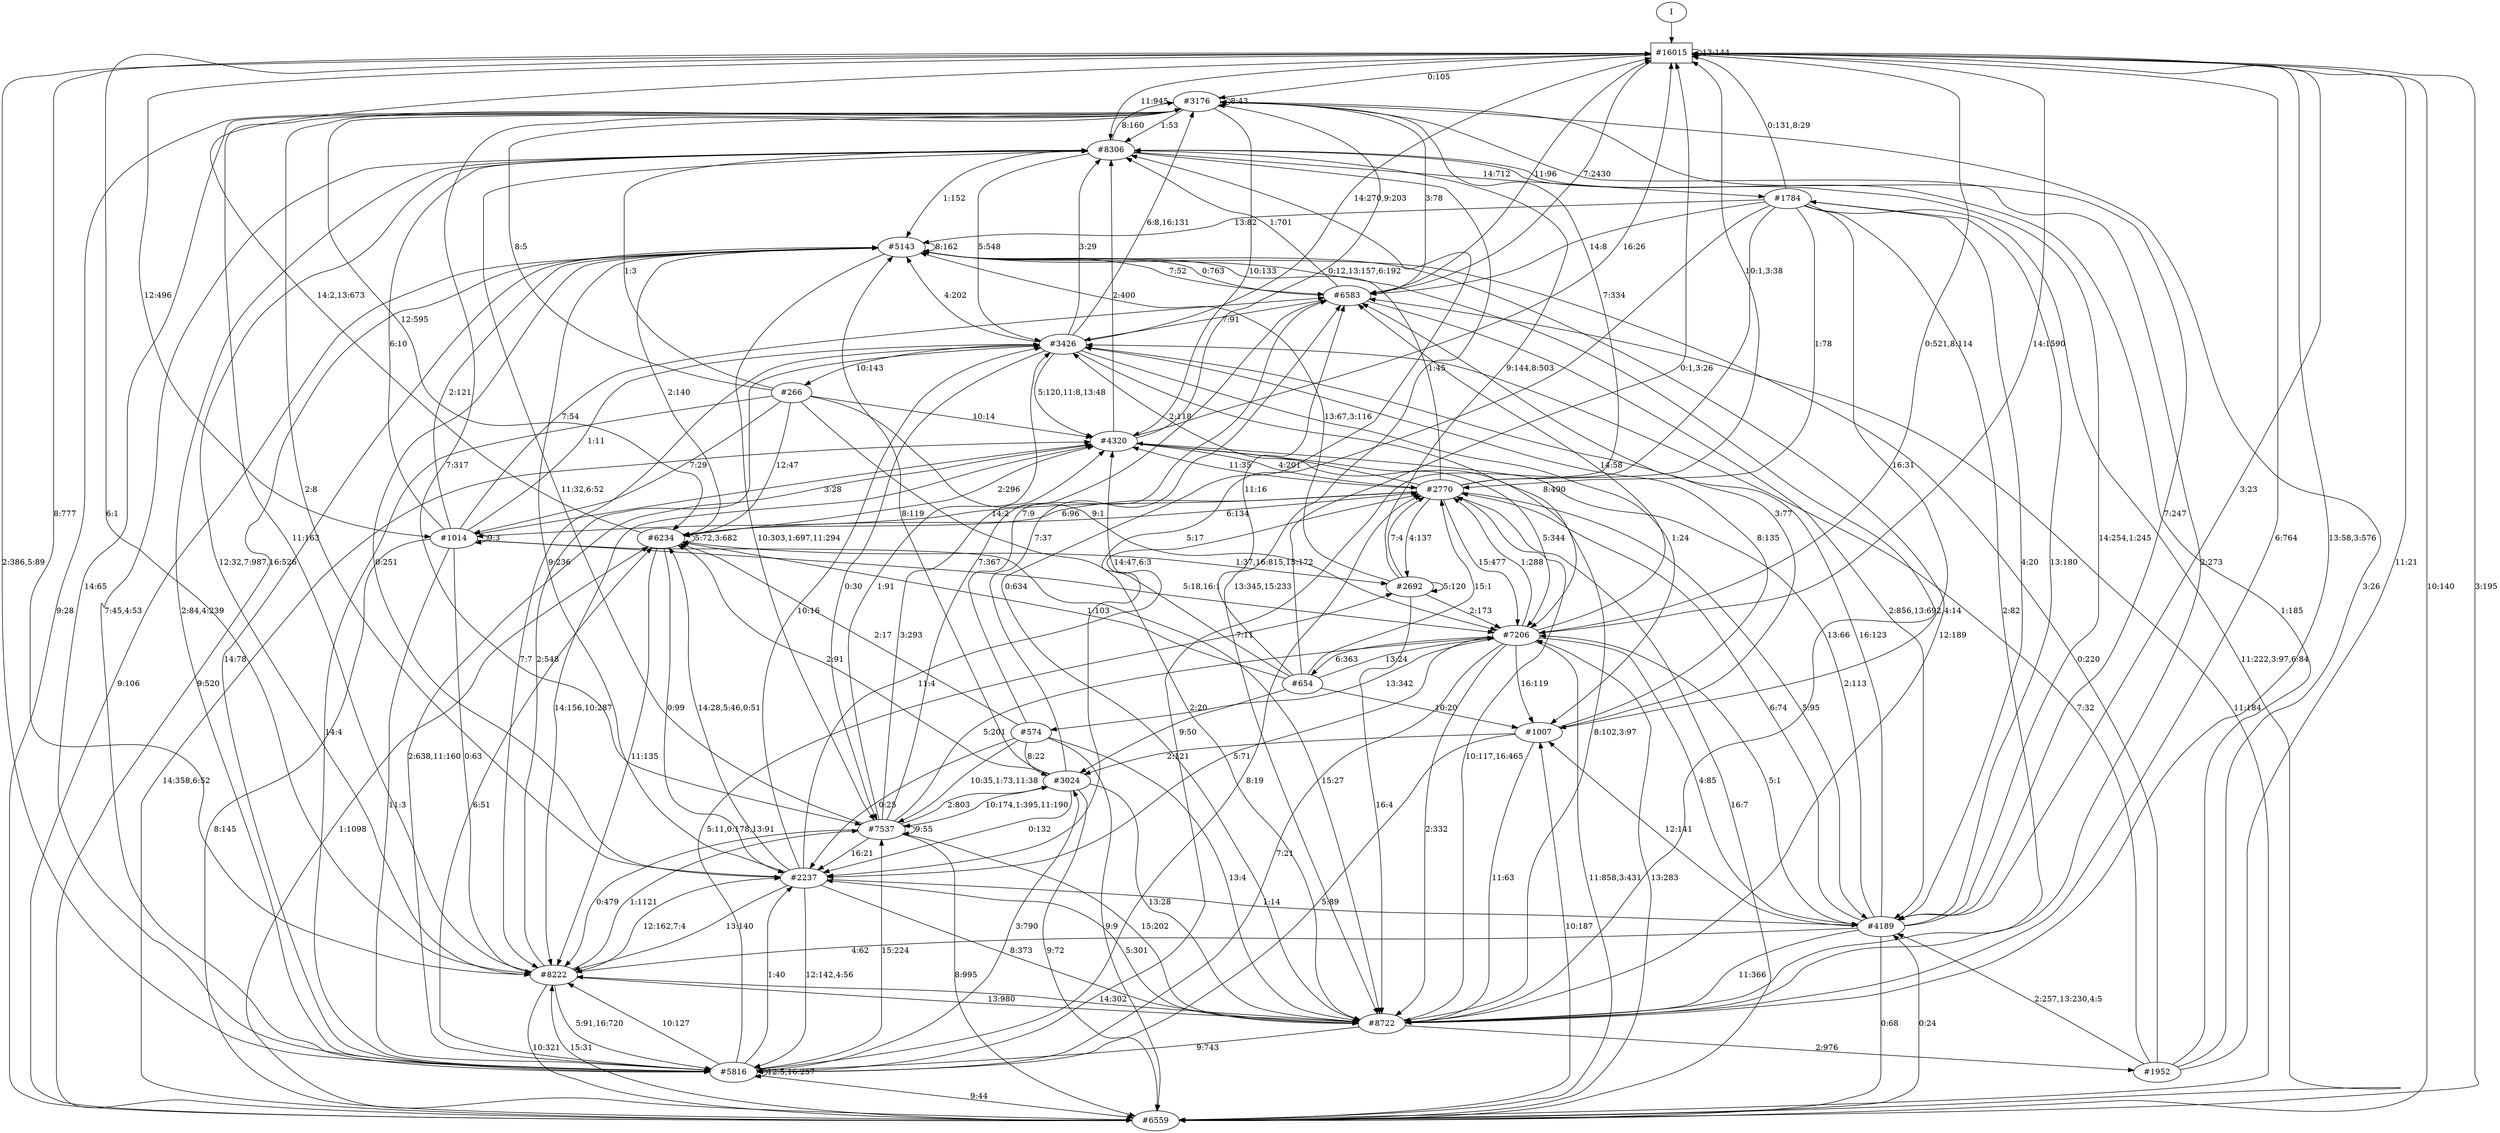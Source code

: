 // produced with flexfringe from git commitd1cf04ada0831d0605a3651971ef9a02091d8823
// dfasat/flexfringe -h=alergia -d=alergia_data -o=experiments/flexfringe_pautomac_study/flexfringe_data/exp27_n100_p0_01dfa -n=100 -p=0.01 /Users/nicholasrenninger/Google Drive/Grad School/specification learning/code/DPFA_DTS_product_experiment/dfasatInvestigations/experiments/flexfringe_pautomac_study/flexfringe_data/flexfringe_pautomac_study_train 
digraph DFA {
	0 [label="root" shape=box];
		I -> 0;
	0 [ label="#16015"  ];
		0 -> 0 [label="13:144"  ];
		0 -> 1638 [label="0:105"  ];
		0 -> 1 [label="14:1590"  ];
		0 -> 16 [label="11:945"  ];
		0 -> 41 [label="7:2430"  ];
		0 -> 25 [label="12:496"  ];
		0 -> 48 [label="2:386,5:89"  ];
		0 -> 112 [label="10:140"  ];
		0 -> 150 [label="6:764"  ];
		0 -> 194 [label="8:777"  ];
		0 -> 250 [label="3:23"  ];
	1 [ label="#7206"  ];
		1 -> 0 [label="0:521,8:114"  ];
		1 -> 1883 [label="13:342"  ];
		1 -> 2126 [label="5:71"  ];
		1 -> 41 [label="14:58"  ];
		1 -> 48 [label="7:21"  ];
		1 -> 112 [label="11:858,3:431"  ];
		1 -> 150 [label="2:332"  ];
		1 -> 250 [label="4:85"  ];
		1 -> 590 [label="6:363"  ];
		1 -> 663 [label="1:288"  ];
		1 -> 3898 [label="16:119"  ];
	663 [ label="#2770"  ];
		663 -> 0 [label="10:1,3:38"  ];
		663 -> 3313 [label="4:137"  ];
		663 -> 1638 [label="7:334"  ];
		663 -> 1 [label="15:477"  ];
		663 -> 25 [label="14:2"  ];
		663 -> 42 [label="1:45"  ];
		663 -> 112 [label="16:7"  ];
		663 -> 250 [label="5:95"  ];
		663 -> 549 [label="6:96"  ];
		663 -> 584 [label="2:118"  ];
		663 -> 1129 [label="11:35"  ];
	112 [ label="#6559"  ];
		112 -> 0 [label="3:195"  ];
		112 -> 1 [label="13:283"  ];
		112 -> 41 [label="11:184"  ];
		112 -> 42 [label="9:520"  ];
		112 -> 194 [label="15:31"  ];
		112 -> 250 [label="0:24"  ];
		112 -> 549 [label="1:1098"  ];
		112 -> 1129 [label="14:358,6:52"  ];
		112 -> 3898 [label="10:187"  ];
	549 [ label="#6234"  ];
		549 -> 0 [label="14:2,13:673"  ];
		549 -> 3313 [label="1:37,16:815,15:172"  ];
		549 -> 2126 [label="0:99"  ];
		549 -> 194 [label="11:135"  ];
		549 -> 549 [label="5:72,3:682"  ];
		549 -> 663 [label="6:134"  ];
		549 -> 1129 [label="2:296"  ];
	3313 [ label="#2692"  ];
		3313 -> 3313 [label="5:120"  ];
		3313 -> 1 [label="2:173"  ];
		3313 -> 16 [label="9:144,8:503"  ];
		3313 -> 42 [label="13:67,3:116"  ];
		3313 -> 150 [label="16:4"  ];
		3313 -> 663 [label="7:4"  ];
	1883 [ label="#574"  ];
		1883 -> 2126 [label="0:25"  ];
		1883 -> 41 [label="7:9"  ];
		1883 -> 49 [label="8:22"  ];
		1883 -> 112 [label="9:9"  ];
		1883 -> 150 [label="13:4"  ];
		1883 -> 309 [label="10:35,1:73,11:38"  ];
		1883 -> 549 [label="2:17"  ];
	590 [ label="#654"  ];
		590 -> 0 [label="0:1,3:26"  ];
		590 -> 1 [label="13:24"  ];
		590 -> 41 [label="11:16"  ];
		590 -> 49 [label="9:50"  ];
		590 -> 549 [label="1:103"  ];
		590 -> 663 [label="15:1"  ];
		590 -> 1129 [label="14:47,6:3"  ];
		590 -> 3898 [label="10:20"  ];
	48 [ label="#5816"  ];
		48 -> 3313 [label="5:11,0:178,13:91"  ];
		48 -> 2126 [label="1:40"  ];
		48 -> 16 [label="7:45,4:53"  ];
		48 -> 42 [label="14:78"  ];
		48 -> 48 [label="12:5,16:257"  ];
		48 -> 49 [label="3:790"  ];
		48 -> 112 [label="9:44"  ];
		48 -> 194 [label="10:127"  ];
		48 -> 309 [label="15:224"  ];
		48 -> 549 [label="6:51"  ];
		48 -> 663 [label="8:19"  ];
		48 -> 1129 [label="2:638,11:160"  ];
	1129 [ label="#4320"  ];
		1129 -> 0 [label="16:26"  ];
		1129 -> 1638 [label="0:12,13:157,6:192"  ];
		1129 -> 1 [label="5:344"  ];
		1129 -> 16 [label="2:400"  ];
		1129 -> 150 [label="8:102,3:97"  ];
		1129 -> 194 [label="14:156,10:287"  ];
		1129 -> 663 [label="4:201"  ];
	49 [ label="#3024"  ];
		49 -> 2126 [label="0:132"  ];
		49 -> 41 [label="7:37"  ];
		49 -> 42 [label="8:119"  ];
		49 -> 112 [label="9:72"  ];
		49 -> 150 [label="13:28"  ];
		49 -> 309 [label="10:174,1:395,11:190"  ];
		49 -> 549 [label="2:91"  ];
	25 [ label="#1014"  ];
		25 -> 1 [label="5:18,16:1"  ];
		25 -> 16 [label="6:10"  ];
		25 -> 41 [label="7:54"  ];
		25 -> 25 [label="9:3"  ];
		25 -> 42 [label="2:121"  ];
		25 -> 48 [label="11:3"  ];
		25 -> 112 [label="8:145"  ];
		25 -> 150 [label="15:27"  ];
		25 -> 194 [label="0:63"  ];
		25 -> 584 [label="1:11"  ];
		25 -> 1129 [label="3:28"  ];
	1638 [ label="#3176"  ];
		1638 -> 1638 [label="8:43"  ];
		1638 -> 16 [label="1:53"  ];
		1638 -> 48 [label="14:65"  ];
		1638 -> 112 [label="9:28"  ];
		1638 -> 150 [label="2:273"  ];
		1638 -> 309 [label="7:317"  ];
		1638 -> 549 [label="12:595"  ];
		1638 -> 1129 [label="10:133"  ];
	41 [ label="#6583"  ];
		41 -> 0 [label="11:96"  ];
		41 -> 1638 [label="3:78"  ];
		41 -> 16 [label="1:701"  ];
		41 -> 42 [label="0:763"  ];
		41 -> 250 [label="2:856,13:692,4:14"  ];
		41 -> 584 [label="7:91"  ];
	250 [ label="#4189"  ];
		250 -> 1638 [label="7:247"  ];
		250 -> 1 [label="5:1"  ];
		250 -> 16 [label="14:254,1:245"  ];
		250 -> 112 [label="0:68"  ];
		250 -> 150 [label="11:366"  ];
		250 -> 194 [label="4:62"  ];
		250 -> 414 [label="13:180"  ];
		250 -> 584 [label="16:123"  ];
		250 -> 663 [label="6:74"  ];
		250 -> 1129 [label="2:113"  ];
		250 -> 3898 [label="12:141"  ];
	3898 [ label="#1007"  ];
		3898 -> 41 [label="3:77"  ];
		3898 -> 48 [label="5:89"  ];
		3898 -> 49 [label="2:121"  ];
		3898 -> 150 [label="11:63"  ];
		3898 -> 584 [label="8:135"  ];
	42 [ label="#5143"  ];
		42 -> 2126 [label="0:251"  ];
		42 -> 41 [label="7:52"  ];
		42 -> 42 [label="8:162"  ];
		42 -> 112 [label="9:106"  ];
		42 -> 150 [label="13:66"  ];
		42 -> 309 [label="10:303,1:697,11:294"  ];
		42 -> 549 [label="2:140"  ];
	194 [ label="#8222"  ];
		194 -> 0 [label="6:1"  ];
		194 -> 1638 [label="11:163"  ];
		194 -> 2126 [label="12:162,7:4"  ];
		194 -> 48 [label="5:91,16:720"  ];
		194 -> 112 [label="10:321"  ];
		194 -> 150 [label="13:980"  ];
		194 -> 309 [label="1:1121"  ];
		194 -> 584 [label="2:548"  ];
	309 [ label="#7537"  ];
		309 -> 2126 [label="16:21"  ];
		309 -> 1 [label="5:201"  ];
		309 -> 16 [label="11:32,6:52"  ];
		309 -> 41 [label="7:367"  ];
		309 -> 49 [label="2:803"  ];
		309 -> 112 [label="8:995"  ];
		309 -> 150 [label="15:202"  ];
		309 -> 194 [label="0:479"  ];
		309 -> 309 [label="9:55"  ];
		309 -> 584 [label="1:91"  ];
		309 -> 1129 [label="3:293"  ];
	16 [ label="#8306"  ];
		16 -> 1638 [label="8:160"  ];
		16 -> 42 [label="1:152"  ];
		16 -> 48 [label="2:84,4:239"  ];
		16 -> 150 [label="13:345,15:233"  ];
		16 -> 194 [label="12:32,7:987,16:526"  ];
		16 -> 414 [label="14:712"  ];
		16 -> 584 [label="5:548"  ];
	414 [ label="#1784"  ];
		414 -> 0 [label="0:131,8:29"  ];
		414 -> 2126 [label="5:17"  ];
		414 -> 41 [label="14:8"  ];
		414 -> 42 [label="13:82"  ];
		414 -> 48 [label="7:11"  ];
		414 -> 112 [label="11:222,3:97,6:84"  ];
		414 -> 150 [label="2:82"  ];
		414 -> 250 [label="4:20"  ];
		414 -> 663 [label="1:78"  ];
		414 -> 3898 [label="16:31"  ];
	584 [ label="#3426"  ];
		584 -> 0 [label="14:270,9:203"  ];
		584 -> 1638 [label="6:8,16:131"  ];
		584 -> 1 [label="8:490"  ];
		584 -> 16 [label="3:29"  ];
		584 -> 42 [label="4:202"  ];
		584 -> 194 [label="7:7"  ];
		584 -> 309 [label="0:30"  ];
		584 -> 1129 [label="5:120,11:8,13:48"  ];
		584 -> 3898 [label="1:24"  ];
		584 -> 14888 [label="10:143"  ];
	14888 [ label="#266"  ];
		14888 -> 1638 [label="8:5"  ];
		14888 -> 1 [label="9:1"  ];
		14888 -> 16 [label="1:3"  ];
		14888 -> 25 [label="7:29"  ];
		14888 -> 48 [label="14:4"  ];
		14888 -> 150 [label="2:20"  ];
		14888 -> 549 [label="12:47"  ];
		14888 -> 1129 [label="10:14"  ];
	150 [ label="#8722"  ];
		150 -> 0 [label="13:58,3:576"  ];
		150 -> 2126 [label="5:301"  ];
		150 -> 16 [label="0:634"  ];
		150 -> 42 [label="12:189"  ];
		150 -> 48 [label="9:743"  ];
		150 -> 194 [label="14:302"  ];
		150 -> 524 [label="2:976"  ];
		150 -> 663 [label="10:117,16:465"  ];
	524 [ label="#1952"  ];
		524 -> 0 [label="11:21"  ];
		524 -> 1638 [label="3:26"  ];
		524 -> 16 [label="1:185"  ];
		524 -> 42 [label="0:220"  ];
		524 -> 250 [label="2:257,13:230,4:5"  ];
		524 -> 584 [label="7:32"  ];
	2126 [ label="#2237"  ];
		2126 -> 1638 [label="2:8"  ];
		2126 -> 42 [label="9:236"  ];
		2126 -> 48 [label="12:142,4:56"  ];
		2126 -> 150 [label="8:373"  ];
		2126 -> 194 [label="13:140"  ];
		2126 -> 250 [label="1:14"  ];
		2126 -> 549 [label="14:28,5:46,0:51"  ];
		2126 -> 584 [label="10:16"  ];
		2126 -> 663 [label="11:4"  ];
}
